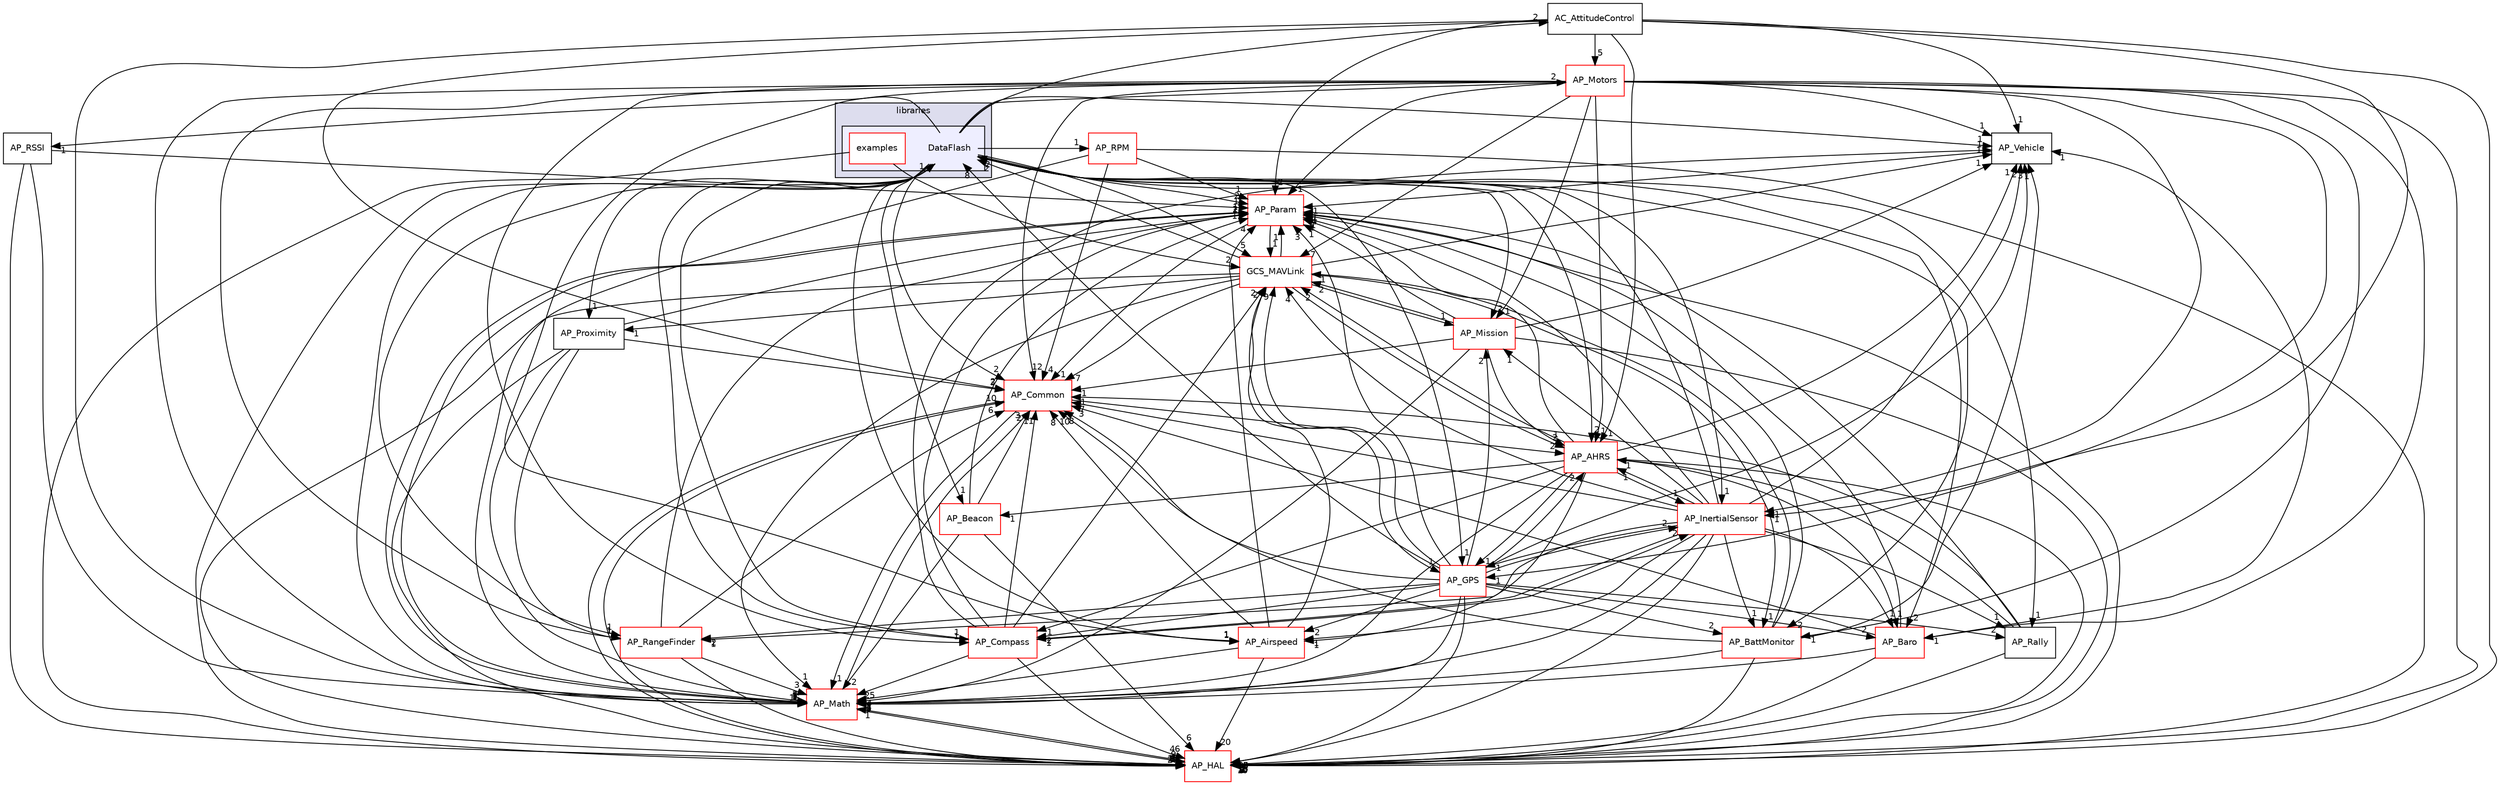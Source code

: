 digraph "libraries/DataFlash" {
  compound=true
  node [ fontsize="10", fontname="Helvetica"];
  edge [ labelfontsize="10", labelfontname="Helvetica"];
  subgraph clusterdir_bc0718b08fb2015b8e59c47b2805f60c {
    graph [ bgcolor="#ddddee", pencolor="black", label="libraries" fontname="Helvetica", fontsize="10", URL="dir_bc0718b08fb2015b8e59c47b2805f60c.html"]
  subgraph clusterdir_8d948ab9565677f64d3685937d41488b {
    graph [ bgcolor="#eeeeff", pencolor="black", label="" URL="dir_8d948ab9565677f64d3685937d41488b.html"];
    dir_8d948ab9565677f64d3685937d41488b [shape=plaintext label="DataFlash"];
    dir_1b7bcf03c45af83547efde6091648c44 [shape=box label="examples" color="red" fillcolor="white" style="filled" URL="dir_1b7bcf03c45af83547efde6091648c44.html"];
  }
  }
  dir_605736780307584fc5a1e6c30e237454 [shape=box label="AP_Vehicle" URL="dir_605736780307584fc5a1e6c30e237454.html"];
  dir_85ad937bf7c11de5c2907a482c9c56bd [shape=box label="AP_AHRS" fillcolor="white" style="filled" color="red" URL="dir_85ad937bf7c11de5c2907a482c9c56bd.html"];
  dir_be870cb78c6e1bc08f9e4388e1828b4d [shape=box label="GCS_MAVLink" fillcolor="white" style="filled" color="red" URL="dir_be870cb78c6e1bc08f9e4388e1828b4d.html"];
  dir_1cbc10423b2512b31103883361e0123b [shape=box label="AP_HAL" fillcolor="white" style="filled" color="red" URL="dir_1cbc10423b2512b31103883361e0123b.html"];
  dir_630b73987f16afbd3a2f588a537cfc41 [shape=box label="AP_RSSI" URL="dir_630b73987f16afbd3a2f588a537cfc41.html"];
  dir_a13c6ed4fd97de966b0386f9b4eb86c6 [shape=box label="AP_Rally" URL="dir_a13c6ed4fd97de966b0386f9b4eb86c6.html"];
  dir_200d929b8d5577e7f19dc05ce443c612 [shape=box label="AP_Param" fillcolor="white" style="filled" color="red" URL="dir_200d929b8d5577e7f19dc05ce443c612.html"];
  dir_e2208a4dfd218f697a2a26cf1e819f73 [shape=box label="AP_Motors" fillcolor="white" style="filled" color="red" URL="dir_e2208a4dfd218f697a2a26cf1e819f73.html"];
  dir_f8d151dc119ef4d37afa003c944b490a [shape=box label="AP_InertialSensor" fillcolor="white" style="filled" color="red" URL="dir_f8d151dc119ef4d37afa003c944b490a.html"];
  dir_dc27bcd5d3e114c391ea7ea0e777b78e [shape=box label="AP_GPS" fillcolor="white" style="filled" color="red" URL="dir_dc27bcd5d3e114c391ea7ea0e777b78e.html"];
  dir_30e16af690a508fd74f98a64fb019e99 [shape=box label="AP_Proximity" URL="dir_30e16af690a508fd74f98a64fb019e99.html"];
  dir_e43f775edb5dd0ea21f8ab5f36fd690f [shape=box label="AP_RPM" fillcolor="white" style="filled" color="red" URL="dir_e43f775edb5dd0ea21f8ab5f36fd690f.html"];
  dir_c50d09644f1928d7bdd0d8bb236183c6 [shape=box label="AC_AttitudeControl" URL="dir_c50d09644f1928d7bdd0d8bb236183c6.html"];
  dir_65717d02e6482fd400ba81c154f53df4 [shape=box label="AP_Compass" fillcolor="white" style="filled" color="red" URL="dir_65717d02e6482fd400ba81c154f53df4.html"];
  dir_7ec2074a02ae13fc9cf25e76bb4c2f79 [shape=box label="AP_Beacon" fillcolor="white" style="filled" color="red" URL="dir_7ec2074a02ae13fc9cf25e76bb4c2f79.html"];
  dir_f0f1373a5071732c20e016b31c47ef93 [shape=box label="AP_Airspeed" fillcolor="white" style="filled" color="red" URL="dir_f0f1373a5071732c20e016b31c47ef93.html"];
  dir_2db31eccffaa5186f16f2cc3bf0c362d [shape=box label="AP_RangeFinder" fillcolor="white" style="filled" color="red" URL="dir_2db31eccffaa5186f16f2cc3bf0c362d.html"];
  dir_93fb9127672489656ce87df72f6e986d [shape=box label="AP_Math" fillcolor="white" style="filled" color="red" URL="dir_93fb9127672489656ce87df72f6e986d.html"];
  dir_7db4a971a8c593e04169c3b474b45b25 [shape=box label="AP_Baro" fillcolor="white" style="filled" color="red" URL="dir_7db4a971a8c593e04169c3b474b45b25.html"];
  dir_210b3cddc805c7c91973d20121d570cf [shape=box label="AP_BattMonitor" fillcolor="white" style="filled" color="red" URL="dir_210b3cddc805c7c91973d20121d570cf.html"];
  dir_df3f4256615fd4197927a84a019a8bd8 [shape=box label="AP_Common" fillcolor="white" style="filled" color="red" URL="dir_df3f4256615fd4197927a84a019a8bd8.html"];
  dir_ba666ef17abd61415700e81def64829e [shape=box label="AP_Mission" fillcolor="white" style="filled" color="red" URL="dir_ba666ef17abd61415700e81def64829e.html"];
  dir_605736780307584fc5a1e6c30e237454->dir_200d929b8d5577e7f19dc05ce443c612 [headlabel="1", labeldistance=1.5 headhref="dir_000162_000136.html"];
  dir_85ad937bf7c11de5c2907a482c9c56bd->dir_605736780307584fc5a1e6c30e237454 [headlabel="1", labeldistance=1.5 headhref="dir_000015_000162.html"];
  dir_85ad937bf7c11de5c2907a482c9c56bd->dir_be870cb78c6e1bc08f9e4388e1828b4d [headlabel="2", labeldistance=1.5 headhref="dir_000015_000179.html"];
  dir_85ad937bf7c11de5c2907a482c9c56bd->dir_1cbc10423b2512b31103883361e0123b [headlabel="5", labeldistance=1.5 headhref="dir_000015_000057.html"];
  dir_85ad937bf7c11de5c2907a482c9c56bd->dir_200d929b8d5577e7f19dc05ce443c612 [headlabel="1", labeldistance=1.5 headhref="dir_000015_000136.html"];
  dir_85ad937bf7c11de5c2907a482c9c56bd->dir_f8d151dc119ef4d37afa003c944b490a [headlabel="1", labeldistance=1.5 headhref="dir_000015_000088.html"];
  dir_85ad937bf7c11de5c2907a482c9c56bd->dir_dc27bcd5d3e114c391ea7ea0e777b78e [headlabel="1", labeldistance=1.5 headhref="dir_000015_000051.html"];
  dir_85ad937bf7c11de5c2907a482c9c56bd->dir_65717d02e6482fd400ba81c154f53df4 [headlabel="1", labeldistance=1.5 headhref="dir_000015_000041.html"];
  dir_85ad937bf7c11de5c2907a482c9c56bd->dir_7ec2074a02ae13fc9cf25e76bb4c2f79 [headlabel="1", labeldistance=1.5 headhref="dir_000015_000029.html"];
  dir_85ad937bf7c11de5c2907a482c9c56bd->dir_f0f1373a5071732c20e016b31c47ef93 [headlabel="1", labeldistance=1.5 headhref="dir_000015_000018.html"];
  dir_85ad937bf7c11de5c2907a482c9c56bd->dir_93fb9127672489656ce87df72f6e986d [headlabel="1", labeldistance=1.5 headhref="dir_000015_000098.html"];
  dir_85ad937bf7c11de5c2907a482c9c56bd->dir_7db4a971a8c593e04169c3b474b45b25 [headlabel="1", labeldistance=1.5 headhref="dir_000015_000023.html"];
  dir_be870cb78c6e1bc08f9e4388e1828b4d->dir_605736780307584fc5a1e6c30e237454 [headlabel="1", labeldistance=1.5 headhref="dir_000179_000162.html"];
  dir_be870cb78c6e1bc08f9e4388e1828b4d->dir_85ad937bf7c11de5c2907a482c9c56bd [headlabel="2", labeldistance=1.5 headhref="dir_000179_000015.html"];
  dir_be870cb78c6e1bc08f9e4388e1828b4d->dir_1cbc10423b2512b31103883361e0123b [headlabel="13", labeldistance=1.5 headhref="dir_000179_000057.html"];
  dir_be870cb78c6e1bc08f9e4388e1828b4d->dir_200d929b8d5577e7f19dc05ce443c612 [headlabel="1", labeldistance=1.5 headhref="dir_000179_000136.html"];
  dir_be870cb78c6e1bc08f9e4388e1828b4d->dir_dc27bcd5d3e114c391ea7ea0e777b78e [headlabel="1", labeldistance=1.5 headhref="dir_000179_000051.html"];
  dir_be870cb78c6e1bc08f9e4388e1828b4d->dir_30e16af690a508fd74f98a64fb019e99 [headlabel="1", labeldistance=1.5 headhref="dir_000179_000138.html"];
  dir_be870cb78c6e1bc08f9e4388e1828b4d->dir_93fb9127672489656ce87df72f6e986d [headlabel="1", labeldistance=1.5 headhref="dir_000179_000098.html"];
  dir_be870cb78c6e1bc08f9e4388e1828b4d->dir_210b3cddc805c7c91973d20121d570cf [headlabel="1", labeldistance=1.5 headhref="dir_000179_000026.html"];
  dir_be870cb78c6e1bc08f9e4388e1828b4d->dir_df3f4256615fd4197927a84a019a8bd8 [headlabel="7", labeldistance=1.5 headhref="dir_000179_000036.html"];
  dir_be870cb78c6e1bc08f9e4388e1828b4d->dir_8d948ab9565677f64d3685937d41488b [headlabel="2", labeldistance=1.5 headhref="dir_000179_000166.html"];
  dir_be870cb78c6e1bc08f9e4388e1828b4d->dir_ba666ef17abd61415700e81def64829e [headlabel="1", labeldistance=1.5 headhref="dir_000179_000108.html"];
  dir_1cbc10423b2512b31103883361e0123b->dir_93fb9127672489656ce87df72f6e986d [headlabel="1", labeldistance=1.5 headhref="dir_000057_000098.html"];
  dir_1cbc10423b2512b31103883361e0123b->dir_df3f4256615fd4197927a84a019a8bd8 [headlabel="10", labeldistance=1.5 headhref="dir_000057_000036.html"];
  dir_630b73987f16afbd3a2f588a537cfc41->dir_1cbc10423b2512b31103883361e0123b [headlabel="1", labeldistance=1.5 headhref="dir_000148_000057.html"];
  dir_630b73987f16afbd3a2f588a537cfc41->dir_200d929b8d5577e7f19dc05ce443c612 [headlabel="1", labeldistance=1.5 headhref="dir_000148_000136.html"];
  dir_630b73987f16afbd3a2f588a537cfc41->dir_93fb9127672489656ce87df72f6e986d [headlabel="1", labeldistance=1.5 headhref="dir_000148_000098.html"];
  dir_a13c6ed4fd97de966b0386f9b4eb86c6->dir_85ad937bf7c11de5c2907a482c9c56bd [headlabel="1", labeldistance=1.5 headhref="dir_000139_000015.html"];
  dir_a13c6ed4fd97de966b0386f9b4eb86c6->dir_1cbc10423b2512b31103883361e0123b [headlabel="1", labeldistance=1.5 headhref="dir_000139_000057.html"];
  dir_a13c6ed4fd97de966b0386f9b4eb86c6->dir_200d929b8d5577e7f19dc05ce443c612 [headlabel="1", labeldistance=1.5 headhref="dir_000139_000136.html"];
  dir_a13c6ed4fd97de966b0386f9b4eb86c6->dir_df3f4256615fd4197927a84a019a8bd8 [headlabel="1", labeldistance=1.5 headhref="dir_000139_000036.html"];
  dir_200d929b8d5577e7f19dc05ce443c612->dir_be870cb78c6e1bc08f9e4388e1828b4d [headlabel="1", labeldistance=1.5 headhref="dir_000136_000179.html"];
  dir_200d929b8d5577e7f19dc05ce443c612->dir_1cbc10423b2512b31103883361e0123b [headlabel="2", labeldistance=1.5 headhref="dir_000136_000057.html"];
  dir_200d929b8d5577e7f19dc05ce443c612->dir_93fb9127672489656ce87df72f6e986d [headlabel="1", labeldistance=1.5 headhref="dir_000136_000098.html"];
  dir_200d929b8d5577e7f19dc05ce443c612->dir_df3f4256615fd4197927a84a019a8bd8 [headlabel="1", labeldistance=1.5 headhref="dir_000136_000036.html"];
  dir_f8d151dc119ef4d37afa003c944b490a->dir_605736780307584fc5a1e6c30e237454 [headlabel="2", labeldistance=1.5 headhref="dir_000088_000162.html"];
  dir_f8d151dc119ef4d37afa003c944b490a->dir_85ad937bf7c11de5c2907a482c9c56bd [headlabel="1", labeldistance=1.5 headhref="dir_000088_000015.html"];
  dir_f8d151dc119ef4d37afa003c944b490a->dir_be870cb78c6e1bc08f9e4388e1828b4d [headlabel="4", labeldistance=1.5 headhref="dir_000088_000179.html"];
  dir_f8d151dc119ef4d37afa003c944b490a->dir_1cbc10423b2512b31103883361e0123b [headlabel="35", labeldistance=1.5 headhref="dir_000088_000057.html"];
  dir_f8d151dc119ef4d37afa003c944b490a->dir_a13c6ed4fd97de966b0386f9b4eb86c6 [headlabel="1", labeldistance=1.5 headhref="dir_000088_000139.html"];
  dir_f8d151dc119ef4d37afa003c944b490a->dir_200d929b8d5577e7f19dc05ce443c612 [headlabel="1", labeldistance=1.5 headhref="dir_000088_000136.html"];
  dir_f8d151dc119ef4d37afa003c944b490a->dir_dc27bcd5d3e114c391ea7ea0e777b78e [headlabel="1", labeldistance=1.5 headhref="dir_000088_000051.html"];
  dir_f8d151dc119ef4d37afa003c944b490a->dir_65717d02e6482fd400ba81c154f53df4 [headlabel="1", labeldistance=1.5 headhref="dir_000088_000041.html"];
  dir_f8d151dc119ef4d37afa003c944b490a->dir_f0f1373a5071732c20e016b31c47ef93 [headlabel="1", labeldistance=1.5 headhref="dir_000088_000018.html"];
  dir_f8d151dc119ef4d37afa003c944b490a->dir_2db31eccffaa5186f16f2cc3bf0c362d [headlabel="1", labeldistance=1.5 headhref="dir_000088_000140.html"];
  dir_f8d151dc119ef4d37afa003c944b490a->dir_93fb9127672489656ce87df72f6e986d [headlabel="6", labeldistance=1.5 headhref="dir_000088_000098.html"];
  dir_f8d151dc119ef4d37afa003c944b490a->dir_7db4a971a8c593e04169c3b474b45b25 [headlabel="1", labeldistance=1.5 headhref="dir_000088_000023.html"];
  dir_f8d151dc119ef4d37afa003c944b490a->dir_210b3cddc805c7c91973d20121d570cf [headlabel="1", labeldistance=1.5 headhref="dir_000088_000026.html"];
  dir_f8d151dc119ef4d37afa003c944b490a->dir_df3f4256615fd4197927a84a019a8bd8 [headlabel="7", labeldistance=1.5 headhref="dir_000088_000036.html"];
  dir_f8d151dc119ef4d37afa003c944b490a->dir_8d948ab9565677f64d3685937d41488b [headlabel="2", labeldistance=1.5 headhref="dir_000088_000166.html"];
  dir_f8d151dc119ef4d37afa003c944b490a->dir_ba666ef17abd61415700e81def64829e [headlabel="1", labeldistance=1.5 headhref="dir_000088_000108.html"];
  dir_e2208a4dfd218f697a2a26cf1e819f73->dir_605736780307584fc5a1e6c30e237454 [headlabel="1", labeldistance=1.5 headhref="dir_000115_000162.html"];
  dir_e2208a4dfd218f697a2a26cf1e819f73->dir_85ad937bf7c11de5c2907a482c9c56bd [headlabel="1", labeldistance=1.5 headhref="dir_000115_000015.html"];
  dir_e2208a4dfd218f697a2a26cf1e819f73->dir_be870cb78c6e1bc08f9e4388e1828b4d [headlabel="7", labeldistance=1.5 headhref="dir_000115_000179.html"];
  dir_e2208a4dfd218f697a2a26cf1e819f73->dir_1cbc10423b2512b31103883361e0123b [headlabel="13", labeldistance=1.5 headhref="dir_000115_000057.html"];
  dir_e2208a4dfd218f697a2a26cf1e819f73->dir_200d929b8d5577e7f19dc05ce443c612 [headlabel="1", labeldistance=1.5 headhref="dir_000115_000136.html"];
  dir_e2208a4dfd218f697a2a26cf1e819f73->dir_f8d151dc119ef4d37afa003c944b490a [headlabel="1", labeldistance=1.5 headhref="dir_000115_000088.html"];
  dir_e2208a4dfd218f697a2a26cf1e819f73->dir_dc27bcd5d3e114c391ea7ea0e777b78e [headlabel="1", labeldistance=1.5 headhref="dir_000115_000051.html"];
  dir_e2208a4dfd218f697a2a26cf1e819f73->dir_65717d02e6482fd400ba81c154f53df4 [headlabel="1", labeldistance=1.5 headhref="dir_000115_000041.html"];
  dir_e2208a4dfd218f697a2a26cf1e819f73->dir_f0f1373a5071732c20e016b31c47ef93 [headlabel="1", labeldistance=1.5 headhref="dir_000115_000018.html"];
  dir_e2208a4dfd218f697a2a26cf1e819f73->dir_2db31eccffaa5186f16f2cc3bf0c362d [headlabel="1", labeldistance=1.5 headhref="dir_000115_000140.html"];
  dir_e2208a4dfd218f697a2a26cf1e819f73->dir_93fb9127672489656ce87df72f6e986d [headlabel="16", labeldistance=1.5 headhref="dir_000115_000098.html"];
  dir_e2208a4dfd218f697a2a26cf1e819f73->dir_7db4a971a8c593e04169c3b474b45b25 [headlabel="1", labeldistance=1.5 headhref="dir_000115_000023.html"];
  dir_e2208a4dfd218f697a2a26cf1e819f73->dir_210b3cddc805c7c91973d20121d570cf [headlabel="1", labeldistance=1.5 headhref="dir_000115_000026.html"];
  dir_e2208a4dfd218f697a2a26cf1e819f73->dir_df3f4256615fd4197927a84a019a8bd8 [headlabel="12", labeldistance=1.5 headhref="dir_000115_000036.html"];
  dir_e2208a4dfd218f697a2a26cf1e819f73->dir_ba666ef17abd61415700e81def64829e [headlabel="1", labeldistance=1.5 headhref="dir_000115_000108.html"];
  dir_dc27bcd5d3e114c391ea7ea0e777b78e->dir_605736780307584fc5a1e6c30e237454 [headlabel="3", labeldistance=1.5 headhref="dir_000051_000162.html"];
  dir_dc27bcd5d3e114c391ea7ea0e777b78e->dir_85ad937bf7c11de5c2907a482c9c56bd [headlabel="2", labeldistance=1.5 headhref="dir_000051_000015.html"];
  dir_dc27bcd5d3e114c391ea7ea0e777b78e->dir_be870cb78c6e1bc08f9e4388e1828b4d [headlabel="9", labeldistance=1.5 headhref="dir_000051_000179.html"];
  dir_dc27bcd5d3e114c391ea7ea0e777b78e->dir_1cbc10423b2512b31103883361e0123b [headlabel="12", labeldistance=1.5 headhref="dir_000051_000057.html"];
  dir_dc27bcd5d3e114c391ea7ea0e777b78e->dir_a13c6ed4fd97de966b0386f9b4eb86c6 [headlabel="2", labeldistance=1.5 headhref="dir_000051_000139.html"];
  dir_dc27bcd5d3e114c391ea7ea0e777b78e->dir_200d929b8d5577e7f19dc05ce443c612 [headlabel="3", labeldistance=1.5 headhref="dir_000051_000136.html"];
  dir_dc27bcd5d3e114c391ea7ea0e777b78e->dir_f8d151dc119ef4d37afa003c944b490a [headlabel="2", labeldistance=1.5 headhref="dir_000051_000088.html"];
  dir_dc27bcd5d3e114c391ea7ea0e777b78e->dir_65717d02e6482fd400ba81c154f53df4 [headlabel="2", labeldistance=1.5 headhref="dir_000051_000041.html"];
  dir_dc27bcd5d3e114c391ea7ea0e777b78e->dir_f0f1373a5071732c20e016b31c47ef93 [headlabel="2", labeldistance=1.5 headhref="dir_000051_000018.html"];
  dir_dc27bcd5d3e114c391ea7ea0e777b78e->dir_2db31eccffaa5186f16f2cc3bf0c362d [headlabel="2", labeldistance=1.5 headhref="dir_000051_000140.html"];
  dir_dc27bcd5d3e114c391ea7ea0e777b78e->dir_93fb9127672489656ce87df72f6e986d [headlabel="4", labeldistance=1.5 headhref="dir_000051_000098.html"];
  dir_dc27bcd5d3e114c391ea7ea0e777b78e->dir_7db4a971a8c593e04169c3b474b45b25 [headlabel="2", labeldistance=1.5 headhref="dir_000051_000023.html"];
  dir_dc27bcd5d3e114c391ea7ea0e777b78e->dir_210b3cddc805c7c91973d20121d570cf [headlabel="2", labeldistance=1.5 headhref="dir_000051_000026.html"];
  dir_dc27bcd5d3e114c391ea7ea0e777b78e->dir_df3f4256615fd4197927a84a019a8bd8 [headlabel="8", labeldistance=1.5 headhref="dir_000051_000036.html"];
  dir_dc27bcd5d3e114c391ea7ea0e777b78e->dir_8d948ab9565677f64d3685937d41488b [headlabel="8", labeldistance=1.5 headhref="dir_000051_000166.html"];
  dir_dc27bcd5d3e114c391ea7ea0e777b78e->dir_ba666ef17abd61415700e81def64829e [headlabel="2", labeldistance=1.5 headhref="dir_000051_000108.html"];
  dir_e43f775edb5dd0ea21f8ab5f36fd690f->dir_1cbc10423b2512b31103883361e0123b [headlabel="7", labeldistance=1.5 headhref="dir_000145_000057.html"];
  dir_e43f775edb5dd0ea21f8ab5f36fd690f->dir_200d929b8d5577e7f19dc05ce443c612 [headlabel="1", labeldistance=1.5 headhref="dir_000145_000136.html"];
  dir_e43f775edb5dd0ea21f8ab5f36fd690f->dir_93fb9127672489656ce87df72f6e986d [headlabel="3", labeldistance=1.5 headhref="dir_000145_000098.html"];
  dir_e43f775edb5dd0ea21f8ab5f36fd690f->dir_df3f4256615fd4197927a84a019a8bd8 [headlabel="4", labeldistance=1.5 headhref="dir_000145_000036.html"];
  dir_30e16af690a508fd74f98a64fb019e99->dir_1cbc10423b2512b31103883361e0123b [headlabel="8", labeldistance=1.5 headhref="dir_000138_000057.html"];
  dir_30e16af690a508fd74f98a64fb019e99->dir_200d929b8d5577e7f19dc05ce443c612 [headlabel="2", labeldistance=1.5 headhref="dir_000138_000136.html"];
  dir_30e16af690a508fd74f98a64fb019e99->dir_2db31eccffaa5186f16f2cc3bf0c362d [headlabel="1", labeldistance=1.5 headhref="dir_000138_000140.html"];
  dir_30e16af690a508fd74f98a64fb019e99->dir_93fb9127672489656ce87df72f6e986d [headlabel="2", labeldistance=1.5 headhref="dir_000138_000098.html"];
  dir_30e16af690a508fd74f98a64fb019e99->dir_df3f4256615fd4197927a84a019a8bd8 [headlabel="3", labeldistance=1.5 headhref="dir_000138_000036.html"];
  dir_1b7bcf03c45af83547efde6091648c44->dir_be870cb78c6e1bc08f9e4388e1828b4d [headlabel="2", labeldistance=1.5 headhref="dir_000167_000179.html"];
  dir_1b7bcf03c45af83547efde6091648c44->dir_1cbc10423b2512b31103883361e0123b [headlabel="2", labeldistance=1.5 headhref="dir_000167_000057.html"];
  dir_c50d09644f1928d7bdd0d8bb236183c6->dir_605736780307584fc5a1e6c30e237454 [headlabel="1", labeldistance=1.5 headhref="dir_000001_000162.html"];
  dir_c50d09644f1928d7bdd0d8bb236183c6->dir_85ad937bf7c11de5c2907a482c9c56bd [headlabel="1", labeldistance=1.5 headhref="dir_000001_000015.html"];
  dir_c50d09644f1928d7bdd0d8bb236183c6->dir_1cbc10423b2512b31103883361e0123b [headlabel="6", labeldistance=1.5 headhref="dir_000001_000057.html"];
  dir_c50d09644f1928d7bdd0d8bb236183c6->dir_200d929b8d5577e7f19dc05ce443c612 [headlabel="2", labeldistance=1.5 headhref="dir_000001_000136.html"];
  dir_c50d09644f1928d7bdd0d8bb236183c6->dir_e2208a4dfd218f697a2a26cf1e819f73 [headlabel="5", labeldistance=1.5 headhref="dir_000001_000115.html"];
  dir_c50d09644f1928d7bdd0d8bb236183c6->dir_f8d151dc119ef4d37afa003c944b490a [headlabel="1", labeldistance=1.5 headhref="dir_000001_000088.html"];
  dir_c50d09644f1928d7bdd0d8bb236183c6->dir_93fb9127672489656ce87df72f6e986d [headlabel="7", labeldistance=1.5 headhref="dir_000001_000098.html"];
  dir_c50d09644f1928d7bdd0d8bb236183c6->dir_df3f4256615fd4197927a84a019a8bd8 [headlabel="2", labeldistance=1.5 headhref="dir_000001_000036.html"];
  dir_65717d02e6482fd400ba81c154f53df4->dir_605736780307584fc5a1e6c30e237454 [headlabel="1", labeldistance=1.5 headhref="dir_000041_000162.html"];
  dir_65717d02e6482fd400ba81c154f53df4->dir_be870cb78c6e1bc08f9e4388e1828b4d [headlabel="2", labeldistance=1.5 headhref="dir_000041_000179.html"];
  dir_65717d02e6482fd400ba81c154f53df4->dir_1cbc10423b2512b31103883361e0123b [headlabel="46", labeldistance=1.5 headhref="dir_000041_000057.html"];
  dir_65717d02e6482fd400ba81c154f53df4->dir_200d929b8d5577e7f19dc05ce443c612 [headlabel="1", labeldistance=1.5 headhref="dir_000041_000136.html"];
  dir_65717d02e6482fd400ba81c154f53df4->dir_f8d151dc119ef4d37afa003c944b490a [headlabel="2", labeldistance=1.5 headhref="dir_000041_000088.html"];
  dir_65717d02e6482fd400ba81c154f53df4->dir_93fb9127672489656ce87df72f6e986d [headlabel="25", labeldistance=1.5 headhref="dir_000041_000098.html"];
  dir_65717d02e6482fd400ba81c154f53df4->dir_df3f4256615fd4197927a84a019a8bd8 [headlabel="11", labeldistance=1.5 headhref="dir_000041_000036.html"];
  dir_65717d02e6482fd400ba81c154f53df4->dir_8d948ab9565677f64d3685937d41488b [headlabel="1", labeldistance=1.5 headhref="dir_000041_000166.html"];
  dir_7ec2074a02ae13fc9cf25e76bb4c2f79->dir_1cbc10423b2512b31103883361e0123b [headlabel="6", labeldistance=1.5 headhref="dir_000029_000057.html"];
  dir_7ec2074a02ae13fc9cf25e76bb4c2f79->dir_200d929b8d5577e7f19dc05ce443c612 [headlabel="1", labeldistance=1.5 headhref="dir_000029_000136.html"];
  dir_7ec2074a02ae13fc9cf25e76bb4c2f79->dir_93fb9127672489656ce87df72f6e986d [headlabel="2", labeldistance=1.5 headhref="dir_000029_000098.html"];
  dir_7ec2074a02ae13fc9cf25e76bb4c2f79->dir_df3f4256615fd4197927a84a019a8bd8 [headlabel="2", labeldistance=1.5 headhref="dir_000029_000036.html"];
  dir_f0f1373a5071732c20e016b31c47ef93->dir_be870cb78c6e1bc08f9e4388e1828b4d [headlabel="2", labeldistance=1.5 headhref="dir_000018_000179.html"];
  dir_f0f1373a5071732c20e016b31c47ef93->dir_1cbc10423b2512b31103883361e0123b [headlabel="20", labeldistance=1.5 headhref="dir_000018_000057.html"];
  dir_f0f1373a5071732c20e016b31c47ef93->dir_200d929b8d5577e7f19dc05ce443c612 [headlabel="4", labeldistance=1.5 headhref="dir_000018_000136.html"];
  dir_f0f1373a5071732c20e016b31c47ef93->dir_93fb9127672489656ce87df72f6e986d [headlabel="4", labeldistance=1.5 headhref="dir_000018_000098.html"];
  dir_f0f1373a5071732c20e016b31c47ef93->dir_df3f4256615fd4197927a84a019a8bd8 [headlabel="8", labeldistance=1.5 headhref="dir_000018_000036.html"];
  dir_2db31eccffaa5186f16f2cc3bf0c362d->dir_1cbc10423b2512b31103883361e0123b [headlabel="27", labeldistance=1.5 headhref="dir_000140_000057.html"];
  dir_2db31eccffaa5186f16f2cc3bf0c362d->dir_200d929b8d5577e7f19dc05ce443c612 [headlabel="1", labeldistance=1.5 headhref="dir_000140_000136.html"];
  dir_2db31eccffaa5186f16f2cc3bf0c362d->dir_93fb9127672489656ce87df72f6e986d [headlabel="3", labeldistance=1.5 headhref="dir_000140_000098.html"];
  dir_2db31eccffaa5186f16f2cc3bf0c362d->dir_df3f4256615fd4197927a84a019a8bd8 [headlabel="6", labeldistance=1.5 headhref="dir_000140_000036.html"];
  dir_93fb9127672489656ce87df72f6e986d->dir_1cbc10423b2512b31103883361e0123b [headlabel="9", labeldistance=1.5 headhref="dir_000098_000057.html"];
  dir_93fb9127672489656ce87df72f6e986d->dir_200d929b8d5577e7f19dc05ce443c612 [headlabel="1", labeldistance=1.5 headhref="dir_000098_000136.html"];
  dir_93fb9127672489656ce87df72f6e986d->dir_df3f4256615fd4197927a84a019a8bd8 [headlabel="3", labeldistance=1.5 headhref="dir_000098_000036.html"];
  dir_7db4a971a8c593e04169c3b474b45b25->dir_605736780307584fc5a1e6c30e237454 [headlabel="1", labeldistance=1.5 headhref="dir_000023_000162.html"];
  dir_7db4a971a8c593e04169c3b474b45b25->dir_1cbc10423b2512b31103883361e0123b [headlabel="18", labeldistance=1.5 headhref="dir_000023_000057.html"];
  dir_7db4a971a8c593e04169c3b474b45b25->dir_200d929b8d5577e7f19dc05ce443c612 [headlabel="1", labeldistance=1.5 headhref="dir_000023_000136.html"];
  dir_7db4a971a8c593e04169c3b474b45b25->dir_93fb9127672489656ce87df72f6e986d [headlabel="3", labeldistance=1.5 headhref="dir_000023_000098.html"];
  dir_7db4a971a8c593e04169c3b474b45b25->dir_df3f4256615fd4197927a84a019a8bd8 [headlabel="3", labeldistance=1.5 headhref="dir_000023_000036.html"];
  dir_210b3cddc805c7c91973d20121d570cf->dir_605736780307584fc5a1e6c30e237454 [headlabel="1", labeldistance=1.5 headhref="dir_000026_000162.html"];
  dir_210b3cddc805c7c91973d20121d570cf->dir_be870cb78c6e1bc08f9e4388e1828b4d [headlabel="1", labeldistance=1.5 headhref="dir_000026_000179.html"];
  dir_210b3cddc805c7c91973d20121d570cf->dir_1cbc10423b2512b31103883361e0123b [headlabel="10", labeldistance=1.5 headhref="dir_000026_000057.html"];
  dir_210b3cddc805c7c91973d20121d570cf->dir_200d929b8d5577e7f19dc05ce443c612 [headlabel="4", labeldistance=1.5 headhref="dir_000026_000136.html"];
  dir_210b3cddc805c7c91973d20121d570cf->dir_93fb9127672489656ce87df72f6e986d [headlabel="7", labeldistance=1.5 headhref="dir_000026_000098.html"];
  dir_210b3cddc805c7c91973d20121d570cf->dir_df3f4256615fd4197927a84a019a8bd8 [headlabel="10", labeldistance=1.5 headhref="dir_000026_000036.html"];
  dir_df3f4256615fd4197927a84a019a8bd8->dir_85ad937bf7c11de5c2907a482c9c56bd [headlabel="2", labeldistance=1.5 headhref="dir_000036_000015.html"];
  dir_df3f4256615fd4197927a84a019a8bd8->dir_1cbc10423b2512b31103883361e0123b [headlabel="5", labeldistance=1.5 headhref="dir_000036_000057.html"];
  dir_df3f4256615fd4197927a84a019a8bd8->dir_93fb9127672489656ce87df72f6e986d [headlabel="1", labeldistance=1.5 headhref="dir_000036_000098.html"];
  dir_8d948ab9565677f64d3685937d41488b->dir_605736780307584fc5a1e6c30e237454 [headlabel="1", labeldistance=1.5 headhref="dir_000166_000162.html"];
  dir_8d948ab9565677f64d3685937d41488b->dir_85ad937bf7c11de5c2907a482c9c56bd [headlabel="2", labeldistance=1.5 headhref="dir_000166_000015.html"];
  dir_8d948ab9565677f64d3685937d41488b->dir_be870cb78c6e1bc08f9e4388e1828b4d [headlabel="5", labeldistance=1.5 headhref="dir_000166_000179.html"];
  dir_8d948ab9565677f64d3685937d41488b->dir_1cbc10423b2512b31103883361e0123b [headlabel="7", labeldistance=1.5 headhref="dir_000166_000057.html"];
  dir_8d948ab9565677f64d3685937d41488b->dir_630b73987f16afbd3a2f588a537cfc41 [headlabel="1", labeldistance=1.5 headhref="dir_000166_000148.html"];
  dir_8d948ab9565677f64d3685937d41488b->dir_a13c6ed4fd97de966b0386f9b4eb86c6 [headlabel="1", labeldistance=1.5 headhref="dir_000166_000139.html"];
  dir_8d948ab9565677f64d3685937d41488b->dir_200d929b8d5577e7f19dc05ce443c612 [headlabel="2", labeldistance=1.5 headhref="dir_000166_000136.html"];
  dir_8d948ab9565677f64d3685937d41488b->dir_e2208a4dfd218f697a2a26cf1e819f73 [headlabel="2", labeldistance=1.5 headhref="dir_000166_000115.html"];
  dir_8d948ab9565677f64d3685937d41488b->dir_f8d151dc119ef4d37afa003c944b490a [headlabel="1", labeldistance=1.5 headhref="dir_000166_000088.html"];
  dir_8d948ab9565677f64d3685937d41488b->dir_dc27bcd5d3e114c391ea7ea0e777b78e [headlabel="1", labeldistance=1.5 headhref="dir_000166_000051.html"];
  dir_8d948ab9565677f64d3685937d41488b->dir_30e16af690a508fd74f98a64fb019e99 [headlabel="1", labeldistance=1.5 headhref="dir_000166_000138.html"];
  dir_8d948ab9565677f64d3685937d41488b->dir_e43f775edb5dd0ea21f8ab5f36fd690f [headlabel="1", labeldistance=1.5 headhref="dir_000166_000145.html"];
  dir_8d948ab9565677f64d3685937d41488b->dir_c50d09644f1928d7bdd0d8bb236183c6 [headlabel="2", labeldistance=1.5 headhref="dir_000166_000001.html"];
  dir_8d948ab9565677f64d3685937d41488b->dir_65717d02e6482fd400ba81c154f53df4 [headlabel="1", labeldistance=1.5 headhref="dir_000166_000041.html"];
  dir_8d948ab9565677f64d3685937d41488b->dir_7ec2074a02ae13fc9cf25e76bb4c2f79 [headlabel="1", labeldistance=1.5 headhref="dir_000166_000029.html"];
  dir_8d948ab9565677f64d3685937d41488b->dir_f0f1373a5071732c20e016b31c47ef93 [headlabel="1", labeldistance=1.5 headhref="dir_000166_000018.html"];
  dir_8d948ab9565677f64d3685937d41488b->dir_2db31eccffaa5186f16f2cc3bf0c362d [headlabel="1", labeldistance=1.5 headhref="dir_000166_000140.html"];
  dir_8d948ab9565677f64d3685937d41488b->dir_93fb9127672489656ce87df72f6e986d [headlabel="1", labeldistance=1.5 headhref="dir_000166_000098.html"];
  dir_8d948ab9565677f64d3685937d41488b->dir_7db4a971a8c593e04169c3b474b45b25 [headlabel="2", labeldistance=1.5 headhref="dir_000166_000023.html"];
  dir_8d948ab9565677f64d3685937d41488b->dir_210b3cddc805c7c91973d20121d570cf [headlabel="2", labeldistance=1.5 headhref="dir_000166_000026.html"];
  dir_8d948ab9565677f64d3685937d41488b->dir_df3f4256615fd4197927a84a019a8bd8 [headlabel="2", labeldistance=1.5 headhref="dir_000166_000036.html"];
  dir_8d948ab9565677f64d3685937d41488b->dir_ba666ef17abd61415700e81def64829e [headlabel="2", labeldistance=1.5 headhref="dir_000166_000108.html"];
  dir_ba666ef17abd61415700e81def64829e->dir_605736780307584fc5a1e6c30e237454 [headlabel="1", labeldistance=1.5 headhref="dir_000108_000162.html"];
  dir_ba666ef17abd61415700e81def64829e->dir_85ad937bf7c11de5c2907a482c9c56bd [headlabel="1", labeldistance=1.5 headhref="dir_000108_000015.html"];
  dir_ba666ef17abd61415700e81def64829e->dir_be870cb78c6e1bc08f9e4388e1828b4d [headlabel="2", labeldistance=1.5 headhref="dir_000108_000179.html"];
  dir_ba666ef17abd61415700e81def64829e->dir_1cbc10423b2512b31103883361e0123b [headlabel="2", labeldistance=1.5 headhref="dir_000108_000057.html"];
  dir_ba666ef17abd61415700e81def64829e->dir_200d929b8d5577e7f19dc05ce443c612 [headlabel="1", labeldistance=1.5 headhref="dir_000108_000136.html"];
  dir_ba666ef17abd61415700e81def64829e->dir_93fb9127672489656ce87df72f6e986d [headlabel="1", labeldistance=1.5 headhref="dir_000108_000098.html"];
  dir_ba666ef17abd61415700e81def64829e->dir_df3f4256615fd4197927a84a019a8bd8 [headlabel="1", labeldistance=1.5 headhref="dir_000108_000036.html"];
}
